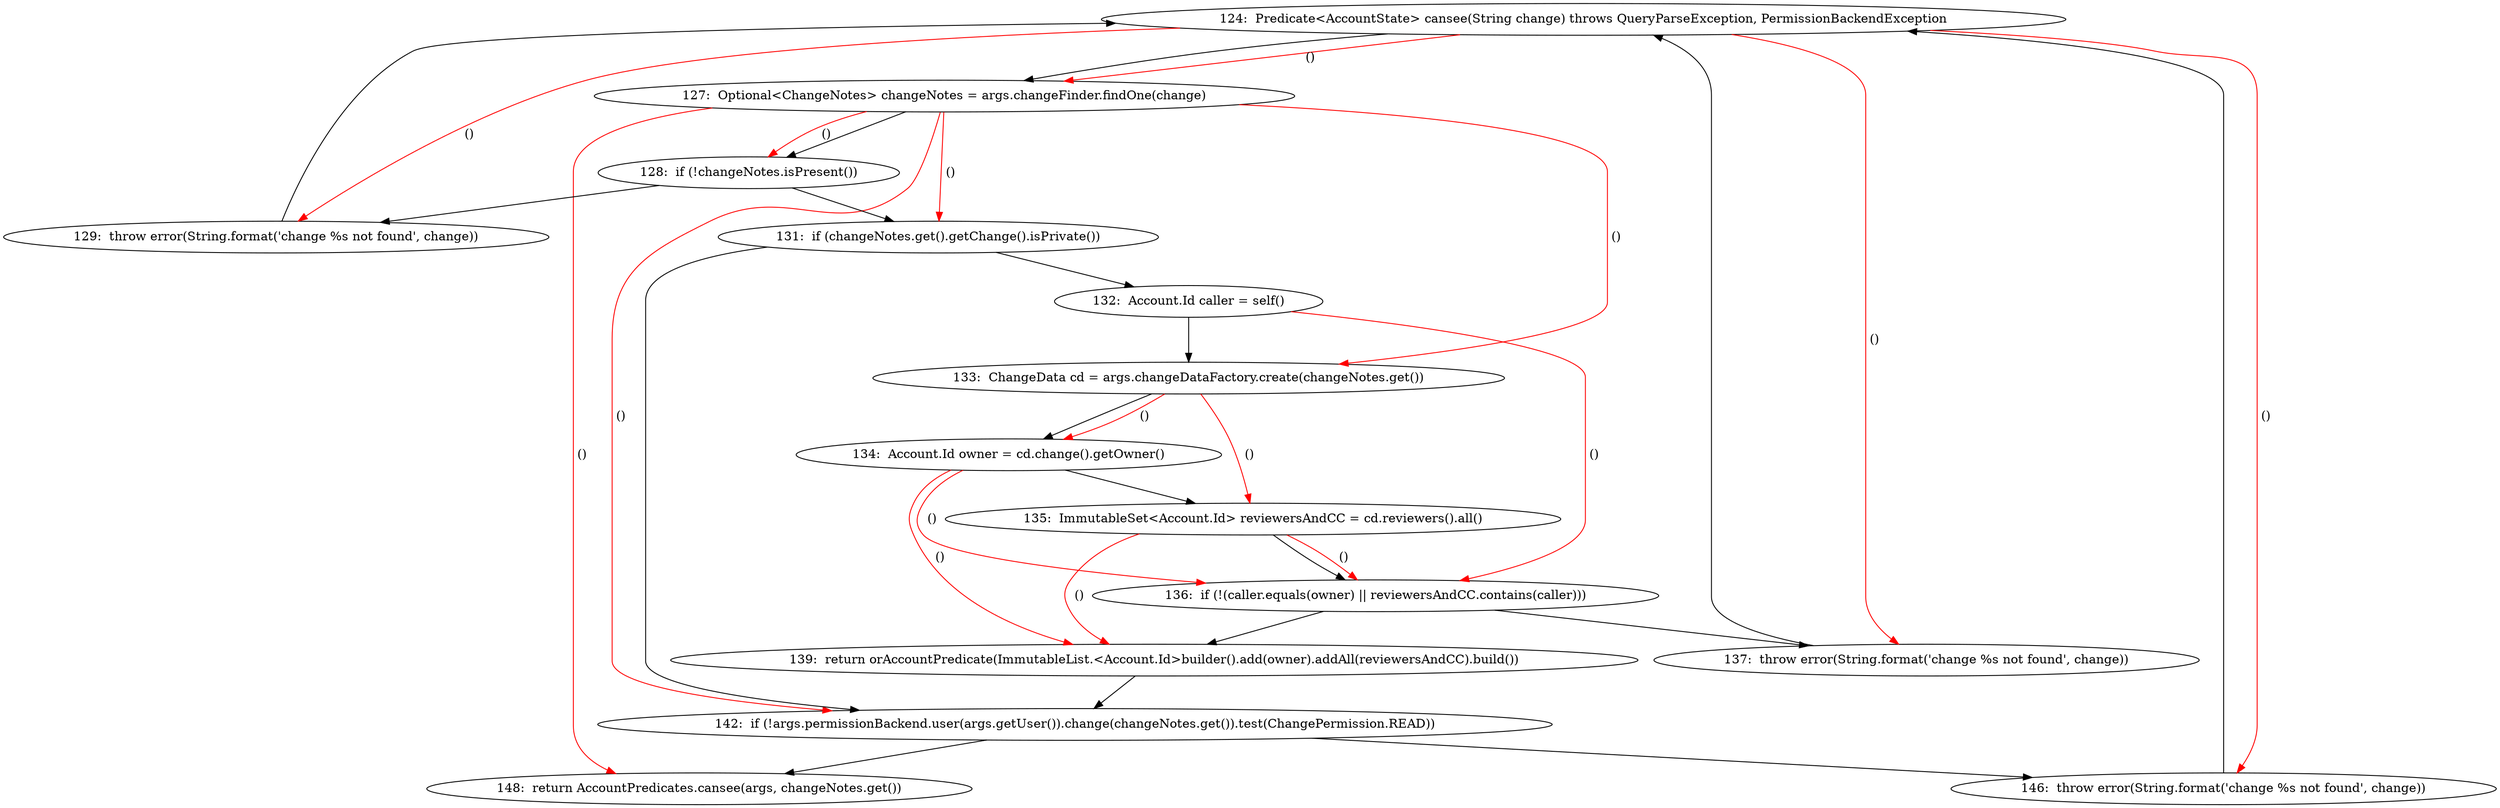 digraph SLICE_{
  v1  [label="124:  Predicate<AccountState> cansee(String change) throws QueryParseException, PermissionBackendException"];
  v2  [label="127:  Optional<ChangeNotes> changeNotes = args.changeFinder.findOne(change)"];
  v3  [label="128:  if (!changeNotes.isPresent())"];
  v4  [label="129:  throw error(String.format('change %s not found', change))"];
  v5  [label="131:  if (changeNotes.get().getChange().isPrivate())"];
  v6  [label="132:  Account.Id caller = self()"];
  v7  [label="142:  if (!args.permissionBackend.user(args.getUser()).change(changeNotes.get()).test(ChangePermission.READ))"];
  v8  [label="133:  ChangeData cd = args.changeDataFactory.create(changeNotes.get())"];
  v9  [label="146:  throw error(String.format('change %s not found', change))"];
  v10  [label="148:  return AccountPredicates.cansee(args, changeNotes.get())"];
  v11  [label="134:  Account.Id owner = cd.change().getOwner()"];
  v12  [label="135:  ImmutableSet<Account.Id> reviewersAndCC = cd.reviewers().all()"];
  v13  [label="136:  if (!(caller.equals(owner) || reviewersAndCC.contains(caller)))"];
  v14  [label="137:  throw error(String.format('change %s not found', change))"];
  v15  [label="139:  return orAccountPredicate(ImmutableList.<Account.Id>builder().add(owner).addAll(reviewersAndCC).build())"];
  v1 -> v2  [label=""];
  v2 -> v3  [label=""];
  v3 -> v4  [label=""];
  v3 -> v5  [label=""];
  v4 -> v1  [label=""];
  v5 -> v6  [label=""];
  v5 -> v7  [label=""];
  v6 -> v8  [label=""];
  v7 -> v9  [label=""];
  v7 -> v10  [label=""];
  v8 -> v11  [label=""];
  v9 -> v1  [label=""];
  v11 -> v12  [label=""];
  v12 -> v13  [label=""];
  v13 -> v14  [label=""];
  v13 -> v15  [label=""];
  v14 -> v1  [label=""];
  v15 -> v7  [label=""];
  v2 -> v8  [color=red, label=" ()"];
  v6 -> v13  [color=red, label=" ()"];
  v2 -> v7  [color=red, label=" ()"];
  v2 -> v10  [color=red, label=" ()"];
  v2 -> v3  [color=red, label=" ()"];
  v11 -> v13  [color=red, label=" ()"];
  v1 -> v14  [color=red, label=" ()"];
  v1 -> v4  [color=red, label=" ()"];
  v8 -> v11  [color=red, label=" ()"];
  v12 -> v15  [color=red, label=" ()"];
  v11 -> v15  [color=red, label=" ()"];
  v1 -> v9  [color=red, label=" ()"];
  v2 -> v5  [color=red, label=" ()"];
  v8 -> v12  [color=red, label=" ()"];
  v1 -> v2  [color=red, label=" ()"];
  v12 -> v13  [color=red, label=" ()"];
   // end-of-graph
}

